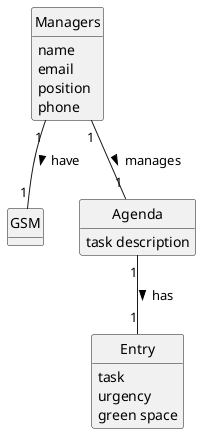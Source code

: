 @startuml
skinparam monochrome true
skinparam packageStyle rectangle
skinparam shadowing false
skinparam monochrome true
skinparam packageStyle rectangle
skinparam shadowing false
'skinparam linetype ortho
'left to right direction
skinparam classAttributeIconSize 0
hide circle
hide methods

class Entry {
    task
    urgency
    green space
}
class GSM {
}

class Agenda{
    task description
}

class Managers {
    name
    email
    position
    phone
}

Managers "1" -- "1" GSM : have >
Managers "1" -- "1" Agenda: manages >
Agenda "1" -- "1" Entry : has >

@enduml


